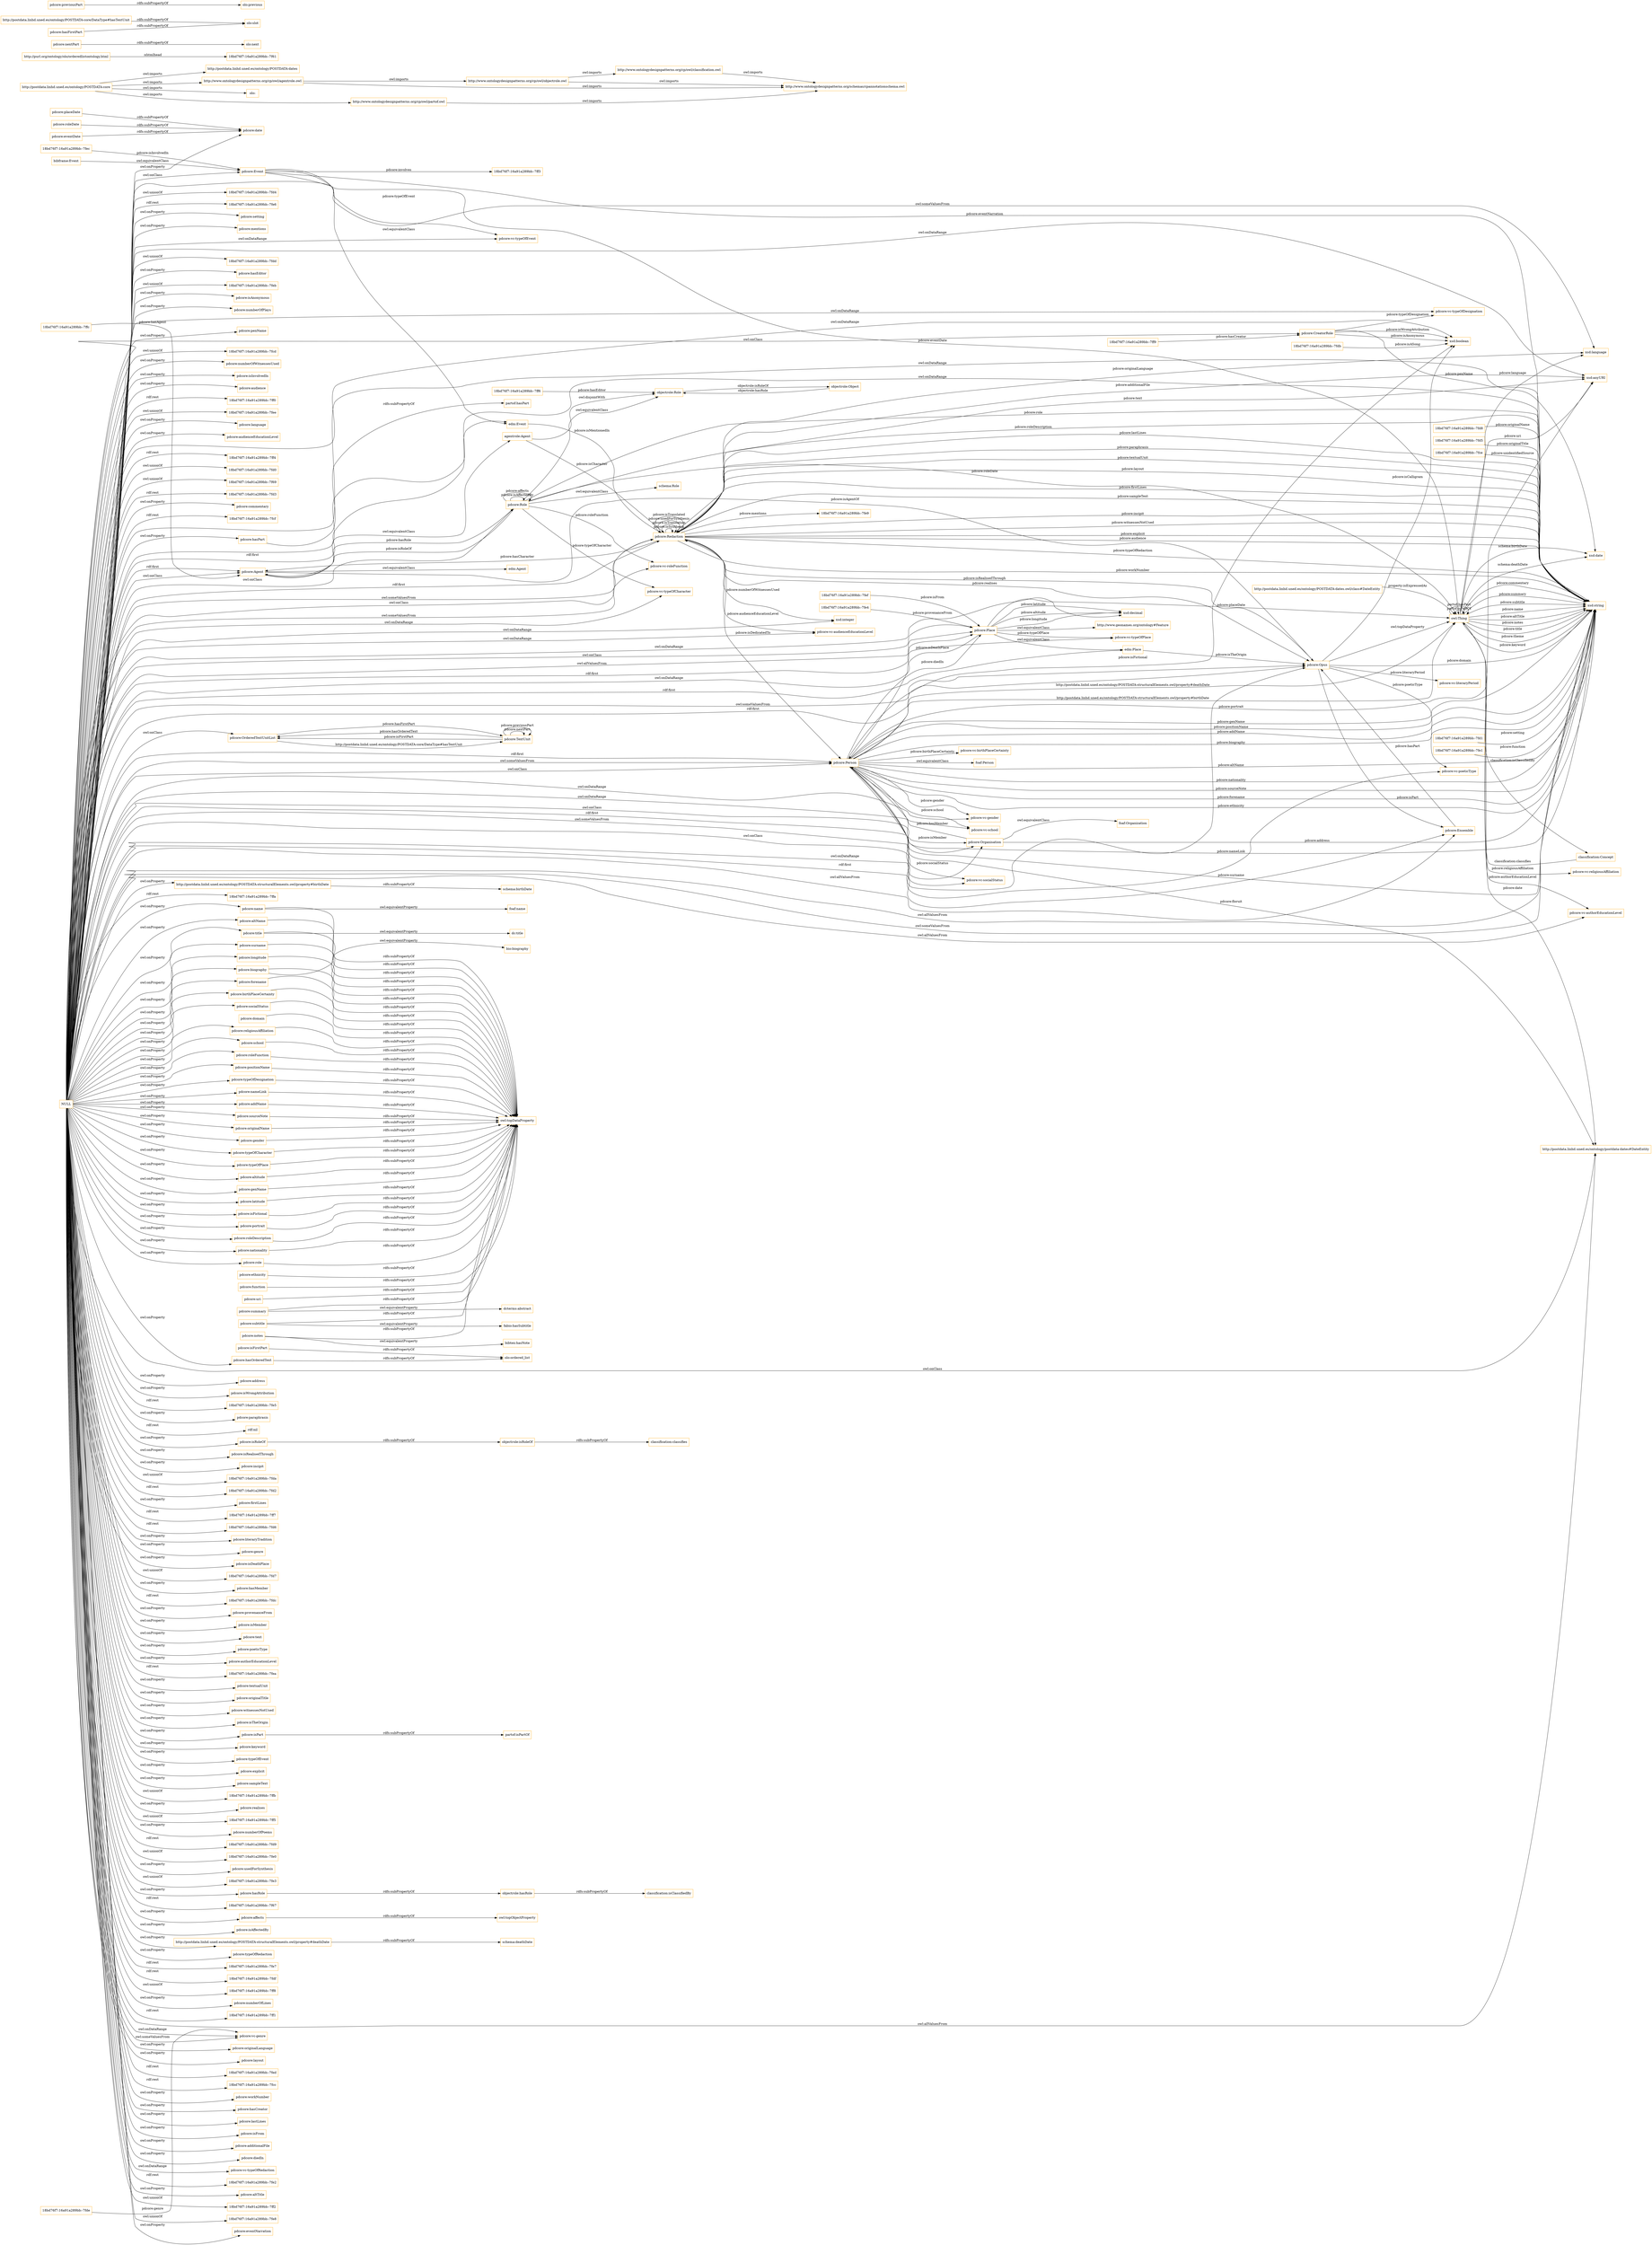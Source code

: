 digraph ar2dtool_diagram { 
rankdir=LR;
size="1501"
node [shape = rectangle, color="orange"]; "18bd76f7:16a91a289bb:-7ffc" "pdcore:Role" "18bd76f7:16a91a289bb:-7fe1" "pdcore:OrderedTextUnitList" "agentrole:Agent" "18bd76f7:16a91a289bb:-7fde" "http://www.geonames.org/ontology#Feature" "18bd76f7:16a91a289bb:-7fe4" "edm:Agent" "pdcore:Agent" "pdcore:CreatorRole" "pdcore:Person" "pdcore:Organisation" "18bd76f7:16a91a289bb:-7fd1" "edm:Place" "pdcore:Redaction" "18bd76f7:16a91a289bb:-7fef" "pdcore:Ensemble" "foaf:Person" "18bd76f7:16a91a289bb:-7fd8" "bibframe:Event" "edm:Event" "pdcore:TextUnit" "18bd76f7:16a91a289bb:-7ff6" "foaf:Organization" "pdcore:Place" "18bd76f7:16a91a289bb:-7fd5" "18bd76f7:16a91a289bb:-7fce" "18bd76f7:16a91a289bb:-7fdb" "pdcore:Opus" "pdcore:Event" "18bd76f7:16a91a289bb:-7ff9" "18bd76f7:16a91a289bb:-7fe9" "18bd76f7:16a91a289bb:-7ff3" "18bd76f7:16a91a289bb:-7fec" "schema:Role" "owl:Thing" "objectrole:Role" "objectrole:Object" "classification:Concept" ; /*classes style*/
	"pdcore:placeDate" -> "pdcore:date" [ label = "rdfs:subPropertyOf" ];
	"pdcore:role" -> "owl:topDataProperty" [ label = "rdfs:subPropertyOf" ];
	"http://www.ontologydesignpatterns.org/cp/owl/objectrole.owl" -> "http://www.ontologydesignpatterns.org/cp/owl/classification.owl" [ label = "owl:imports" ];
	"http://www.ontologydesignpatterns.org/cp/owl/objectrole.owl" -> "http://www.ontologydesignpatterns.org/schemas/cpannotationschema.owl" [ label = "owl:imports" ];
	"pdcore:Person" -> "foaf:Person" [ label = "owl:equivalentClass" ];
	"pdcore:altName" -> "owl:topDataProperty" [ label = "rdfs:subPropertyOf" ];
	"http://www.ontologydesignpatterns.org/cp/owl/classification.owl" -> "http://www.ontologydesignpatterns.org/schemas/cpannotationschema.owl" [ label = "owl:imports" ];
	"http://purl.org/ontology/olo/orderedlistontology.html" -> "18bd76f7:16a91a289bb:-7f61" [ label = ":xhtmlhead" ];
	"pdcore:longitude" -> "owl:topDataProperty" [ label = "rdfs:subPropertyOf" ];
	"pdcore:Place" -> "http://www.geonames.org/ontology#Feature" [ label = "owl:equivalentClass" ];
	"pdcore:Place" -> "edm:Place" [ label = "owl:equivalentClass" ];
	"pdcore:school" -> "owl:topDataProperty" [ label = "rdfs:subPropertyOf" ];
	"pdcore:typeOfDesignation" -> "owl:topDataProperty" [ label = "rdfs:subPropertyOf" ];
	"pdcore:nextPart" -> "olo:next" [ label = "rdfs:subPropertyOf" ];
	"pdcore:surname" -> "owl:topDataProperty" [ label = "rdfs:subPropertyOf" ];
	"agentrole:Agent" -> "objectrole:Role" [ label = "owl:disjointWith" ];
	"http://postdata.linhd.uned.es/ontology/POSTDATA-core/DataType#hasTextUnit" -> "olo:slot" [ label = "rdfs:subPropertyOf" ];
	"bibframe:Event" -> "pdcore:Event" [ label = "owl:equivalentClass" ];
	"http://postdata.linhd.uned.es/ontology/POSTDATA-core" -> "http://postdata.linhd.uned.es/ontology/POSTDATA-dates" [ label = "owl:imports" ];
	"http://postdata.linhd.uned.es/ontology/POSTDATA-core" -> "http://www.ontologydesignpatterns.org/cp/owl/agentrole.owl" [ label = "owl:imports" ];
	"http://postdata.linhd.uned.es/ontology/POSTDATA-core" -> "olo:" [ label = "owl:imports" ];
	"http://postdata.linhd.uned.es/ontology/POSTDATA-core" -> "http://www.ontologydesignpatterns.org/cp/owl/partof.owl" [ label = "owl:imports" ];
	"pdcore:Role" -> "objectrole:Role" [ label = "owl:equivalentClass" ];
	"pdcore:Role" -> "schema:Role" [ label = "owl:equivalentClass" ];
	"pdcore:religiousAffiliation" -> "owl:topDataProperty" [ label = "rdfs:subPropertyOf" ];
	"pdcore:forename" -> "owl:topDataProperty" [ label = "rdfs:subPropertyOf" ];
	"pdcore:birthPlaceCertainty" -> "owl:topDataProperty" [ label = "rdfs:subPropertyOf" ];
	"pdcore:domain" -> "owl:topDataProperty" [ label = "rdfs:subPropertyOf" ];
	"pdcore:socialStatus" -> "owl:topDataProperty" [ label = "rdfs:subPropertyOf" ];
	"pdcore:roleFunction" -> "owl:topDataProperty" [ label = "rdfs:subPropertyOf" ];
	"pdcore:biography" -> "owl:topDataProperty" [ label = "rdfs:subPropertyOf" ];
	"pdcore:biography" -> "bio:biography" [ label = "owl:equivalentProperty" ];
	"objectrole:isRoleOf" -> "classification:classifies" [ label = "rdfs:subPropertyOf" ];
	"pdcore:Event" -> "edm:Event" [ label = "owl:equivalentClass" ];
	"pdcore:nameLink" -> "owl:topDataProperty" [ label = "rdfs:subPropertyOf" ];
	"pdcore:addName" -> "owl:topDataProperty" [ label = "rdfs:subPropertyOf" ];
	"pdcore:hasRole" -> "objectrole:hasRole" [ label = "rdfs:subPropertyOf" ];
	"pdcore:sourceNote" -> "owl:topDataProperty" [ label = "rdfs:subPropertyOf" ];
	"pdcore:name" -> "owl:topDataProperty" [ label = "rdfs:subPropertyOf" ];
	"pdcore:name" -> "foaf:name" [ label = "owl:equivalentProperty" ];
	"NULL" -> "pdcore:address" [ label = "owl:onProperty" ];
	"NULL" -> "pdcore:altName" [ label = "owl:onProperty" ];
	"NULL" -> "pdcore:isWrongAttribution" [ label = "owl:onProperty" ];
	"NULL" -> "18bd76f7:16a91a289bb:-7fe5" [ label = "rdf:rest" ];
	"NULL" -> "pdcore:title" [ label = "owl:onProperty" ];
	"NULL" -> "pdcore:typeOfCharacter" [ label = "owl:onProperty" ];
	"NULL" -> "pdcore:Place" [ label = "rdf:first" ];
	"NULL" -> "pdcore:Person" [ label = "owl:onClass" ];
	"NULL" -> "pdcore:typeOfPlace" [ label = "owl:onProperty" ];
	"NULL" -> "pdcore:vc-typeOfCharacter" [ label = "owl:onDataRange" ];
	"NULL" -> "pdcore:vc-socialStatus" [ label = "owl:someValuesFrom" ];
	"NULL" -> "pdcore:paraphrasis" [ label = "owl:onProperty" ];
	"NULL" -> "rdf:nil" [ label = "rdf:rest" ];
	"NULL" -> "pdcore:hasOrderedText" [ label = "owl:onProperty" ];
	"NULL" -> "edm:Event" [ label = "rdf:first" ];
	"NULL" -> "pdcore:isRealisedThrough" [ label = "owl:onProperty" ];
	"NULL" -> "pdcore:incipit" [ label = "owl:onProperty" ];
	"NULL" -> "pdcore:longitude" [ label = "owl:onProperty" ];
	"NULL" -> "18bd76f7:16a91a289bb:-7fda" [ label = "owl:unionOf" ];
	"NULL" -> "pdcore:birthPlaceCertainty" [ label = "owl:onProperty" ];
	"NULL" -> "edm:Place" [ label = "rdf:first" ];
	"NULL" -> "18bd76f7:16a91a289bb:-7fd2" [ label = "rdf:rest" ];
	"NULL" -> "pdcore:roleFunction" [ label = "owl:onProperty" ];
	"NULL" -> "pdcore:firstLines" [ label = "owl:onProperty" ];
	"NULL" -> "pdcore:biography" [ label = "owl:onProperty" ];
	"NULL" -> "18bd76f7:16a91a289bb:-7ff7" [ label = "rdf:rest" ];
	"NULL" -> "18bd76f7:16a91a289bb:-7fd6" [ label = "rdf:rest" ];
	"NULL" -> "pdcore:literaryTradition" [ label = "owl:onProperty" ];
	"NULL" -> "pdcore:Event" [ label = "owl:onClass" ];
	"NULL" -> "pdcore:genre" [ label = "owl:onProperty" ];
	"NULL" -> "pdcore:vc-authorEducationLevel" [ label = "owl:allValuesFrom" ];
	"NULL" -> "pdcore:isDeathPlace" [ label = "owl:onProperty" ];
	"NULL" -> "http://postdata.linhd.uned.es/ontology/postdata-dates#DateEntity" [ label = "owl:onClass" ];
	"NULL" -> "pdcore:Ensemble" [ label = "owl:allValuesFrom" ];
	"NULL" -> "pdcore:vc-audienceEducationLevel" [ label = "owl:onDataRange" ];
	"NULL" -> "pdcore:Person" [ label = "rdf:first" ];
	"NULL" -> "18bd76f7:16a91a289bb:-7fd7" [ label = "owl:unionOf" ];
	"NULL" -> "pdcore:altitude" [ label = "owl:onProperty" ];
	"NULL" -> "pdcore:genName" [ label = "owl:onProperty" ];
	"NULL" -> "pdcore:hasMember" [ label = "owl:onProperty" ];
	"NULL" -> "18bd76f7:16a91a289bb:-7fdc" [ label = "rdf:rest" ];
	"NULL" -> "pdcore:vc-school" [ label = "owl:onDataRange" ];
	"NULL" -> "pdcore:role" [ label = "owl:onProperty" ];
	"NULL" -> "pdcore:vc-gender" [ label = "owl:onDataRange" ];
	"NULL" -> "pdcore:provenanceFrom" [ label = "owl:onProperty" ];
	"NULL" -> "pdcore:Agent" [ label = "rdf:first" ];
	"NULL" -> "pdcore:isMember" [ label = "owl:onProperty" ];
	"NULL" -> "xsd:boolean" [ label = "owl:onDataRange" ];
	"NULL" -> "xsd:string" [ label = "owl:someValuesFrom" ];
	"NULL" -> "pdcore:text" [ label = "owl:onProperty" ];
	"NULL" -> "xsd:string" [ label = "owl:onDataRange" ];
	"NULL" -> "pdcore:surname" [ label = "owl:onProperty" ];
	"NULL" -> "pdcore:poeticType" [ label = "owl:onProperty" ];
	"NULL" -> "pdcore:authorEducationLevel" [ label = "owl:onProperty" ];
	"NULL" -> "pdcore:forename" [ label = "owl:onProperty" ];
	"NULL" -> "pdcore:vc-typeOfEvent" [ label = "owl:onDataRange" ];
	"NULL" -> "18bd76f7:16a91a289bb:-7fea" [ label = "rdf:rest" ];
	"NULL" -> "pdcore:textualUnit" [ label = "owl:onProperty" ];
	"NULL" -> "pdcore:originalTitle" [ label = "owl:onProperty" ];
	"NULL" -> "pdcore:witnessesNotUsed" [ label = "owl:onProperty" ];
	"NULL" -> "pdcore:name" [ label = "owl:onProperty" ];
	"NULL" -> "pdcore:isTheOrigin" [ label = "owl:onProperty" ];
	"NULL" -> "pdcore:latitude" [ label = "owl:onProperty" ];
	"NULL" -> "pdcore:isPart" [ label = "owl:onProperty" ];
	"NULL" -> "pdcore:keyword" [ label = "owl:onProperty" ];
	"NULL" -> "pdcore:typeOfEvent" [ label = "owl:onProperty" ];
	"NULL" -> "pdcore:explicit" [ label = "owl:onProperty" ];
	"NULL" -> "pdcore:sampleText" [ label = "owl:onProperty" ];
	"NULL" -> "18bd76f7:16a91a289bb:-7ffb" [ label = "owl:unionOf" ];
	"NULL" -> "pdcore:realises" [ label = "owl:onProperty" ];
	"NULL" -> "18bd76f7:16a91a289bb:-7ff5" [ label = "owl:unionOf" ];
	"NULL" -> "pdcore:numberOfPoems" [ label = "owl:onProperty" ];
	"NULL" -> "18bd76f7:16a91a289bb:-7fd9" [ label = "rdf:rest" ];
	"NULL" -> "18bd76f7:16a91a289bb:-7fe0" [ label = "owl:unionOf" ];
	"NULL" -> "pdcore:usedForSynthesis" [ label = "owl:onProperty" ];
	"NULL" -> "pdcore:vc-typeOfDesignation" [ label = "owl:onDataRange" ];
	"NULL" -> "pdcore:isFictional" [ label = "owl:onProperty" ];
	"NULL" -> "18bd76f7:16a91a289bb:-7fe3" [ label = "owl:unionOf" ];
	"NULL" -> "xsd:date" [ label = "owl:onDataRange" ];
	"NULL" -> "pdcore:portrait" [ label = "owl:onProperty" ];
	"NULL" -> "pdcore:addName" [ label = "owl:onProperty" ];
	"NULL" -> "18bd76f7:16a91a289bb:-7f67" [ label = "rdf:rest" ];
	"NULL" -> "pdcore:affects" [ label = "owl:onProperty" ];
	"NULL" -> "pdcore:isAffectedBy" [ label = "owl:onProperty" ];
	"NULL" -> "http://postdata.linhd.uned.es/ontology/POSTDATA-structuralElements.owl/property#deathDate" [ label = "owl:onProperty" ];
	"NULL" -> "pdcore:vc-typeOfPlace" [ label = "owl:onDataRange" ];
	"NULL" -> "pdcore:Agent" [ label = "owl:onClass" ];
	"NULL" -> "pdcore:typeOfRedaction" [ label = "owl:onProperty" ];
	"NULL" -> "pdcore:Opus" [ label = "owl:onClass" ];
	"NULL" -> "18bd76f7:16a91a289bb:-7fe7" [ label = "rdf:rest" ];
	"NULL" -> "pdcore:Redaction" [ label = "owl:someValuesFrom" ];
	"NULL" -> "18bd76f7:16a91a289bb:-7fdf" [ label = "rdf:rest" ];
	"NULL" -> "18bd76f7:16a91a289bb:-7ff8" [ label = "owl:unionOf" ];
	"NULL" -> "pdcore:Person" [ label = "owl:someValuesFrom" ];
	"NULL" -> "pdcore:Organisation" [ label = "rdf:first" ];
	"NULL" -> "pdcore:numberOfLines" [ label = "owl:onProperty" ];
	"NULL" -> "18bd76f7:16a91a289bb:-7ff1" [ label = "rdf:rest" ];
	"NULL" -> "pdcore:roleDescription" [ label = "owl:onProperty" ];
	"NULL" -> "pdcore:vc-roleFunction" [ label = "owl:someValuesFrom" ];
	"NULL" -> "pdcore:CreatorRole" [ label = "owl:onClass" ];
	"NULL" -> "pdcore:vc-genre" [ label = "owl:onDataRange" ];
	"NULL" -> "pdcore:originalLanguage" [ label = "owl:onProperty" ];
	"NULL" -> "pdcore:layout" [ label = "owl:onProperty" ];
	"NULL" -> "pdcore:nationality" [ label = "owl:onProperty" ];
	"NULL" -> "pdcore:Organisation" [ label = "owl:onClass" ];
	"NULL" -> "18bd76f7:16a91a289bb:-7fed" [ label = "rdf:rest" ];
	"NULL" -> "pdcore:vc-genre" [ label = "owl:someValuesFrom" ];
	"NULL" -> "18bd76f7:16a91a289bb:-7fcc" [ label = "rdf:rest" ];
	"NULL" -> "pdcore:workNumber" [ label = "owl:onProperty" ];
	"NULL" -> "pdcore:hasCreator" [ label = "owl:onProperty" ];
	"NULL" -> "pdcore:lastLines" [ label = "owl:onProperty" ];
	"NULL" -> "xsd:decimal" [ label = "owl:onDataRange" ];
	"NULL" -> "pdcore:Opus" [ label = "owl:someValuesFrom" ];
	"NULL" -> "pdcore:isFrom" [ label = "owl:onProperty" ];
	"NULL" -> "pdcore:additionalFile" [ label = "owl:onProperty" ];
	"NULL" -> "pdcore:Redaction" [ label = "owl:onClass" ];
	"NULL" -> "pdcore:school" [ label = "owl:onProperty" ];
	"NULL" -> "pdcore:diedIn" [ label = "owl:onProperty" ];
	"NULL" -> "pdcore:vc-typeOfRedaction" [ label = "owl:onDataRange" ];
	"NULL" -> "xsd:integer" [ label = "owl:onDataRange" ];
	"NULL" -> "18bd76f7:16a91a289bb:-7fe2" [ label = "rdf:rest" ];
	"NULL" -> "pdcore:positionName" [ label = "owl:onProperty" ];
	"NULL" -> "xsd:string" [ label = "owl:allValuesFrom" ];
	"NULL" -> "xsd:language" [ label = "owl:someValuesFrom" ];
	"NULL" -> "pdcore:altTitle" [ label = "owl:onProperty" ];
	"NULL" -> "18bd76f7:16a91a289bb:-7ff2" [ label = "owl:unionOf" ];
	"NULL" -> "18bd76f7:16a91a289bb:-7fe8" [ label = "owl:unionOf" ];
	"NULL" -> "pdcore:eventNarration" [ label = "owl:onProperty" ];
	"NULL" -> "18bd76f7:16a91a289bb:-7fd4" [ label = "owl:unionOf" ];
	"NULL" -> "18bd76f7:16a91a289bb:-7fe6" [ label = "rdf:rest" ];
	"NULL" -> "pdcore:setting" [ label = "owl:onProperty" ];
	"NULL" -> "pdcore:mentions" [ label = "owl:onProperty" ];
	"NULL" -> "pdcore:isAnonymous" [ label = "owl:onProperty" ];
	"NULL" -> "pdcore:Place" [ label = "owl:onClass" ];
	"NULL" -> "pdcore:numberOfPlays" [ label = "owl:onProperty" ];
	"NULL" -> "pdcore:nameLink" [ label = "owl:onProperty" ];
	"NULL" -> "pdcore:language" [ label = "owl:onProperty" ];
	"NULL" -> "18bd76f7:16a91a289bb:-7fdd" [ label = "owl:unionOf" ];
	"NULL" -> "pdcore:hasEditor" [ label = "owl:onProperty" ];
	"NULL" -> "pdcore:Ensemble" [ label = "rdf:first" ];
	"NULL" -> "18bd76f7:16a91a289bb:-7feb" [ label = "owl:unionOf" ];
	"NULL" -> "pdcore:hasPart" [ label = "owl:onProperty" ];
	"NULL" -> "pdcore:penName" [ label = "owl:onProperty" ];
	"NULL" -> "18bd76f7:16a91a289bb:-7ff0" [ label = "rdf:rest" ];
	"NULL" -> "18bd76f7:16a91a289bb:-7fd0" [ label = "owl:unionOf" ];
	"NULL" -> "18bd76f7:16a91a289bb:-7fcd" [ label = "owl:unionOf" ];
	"NULL" -> "pdcore:numberOfWitnessesUsed" [ label = "owl:onProperty" ];
	"NULL" -> "pdcore:isInvolvedIn" [ label = "owl:onProperty" ];
	"NULL" -> "pdcore:audience" [ label = "owl:onProperty" ];
	"NULL" -> "18bd76f7:16a91a289bb:-7fee" [ label = "owl:unionOf" ];
	"NULL" -> "pdcore:typeOfDesignation" [ label = "owl:onProperty" ];
	"NULL" -> "pdcore:Redaction" [ label = "rdf:first" ];
	"NULL" -> "pdcore:audienceEducationLevel" [ label = "owl:onProperty" ];
	"NULL" -> "18bd76f7:16a91a289bb:-7ff4" [ label = "rdf:rest" ];
	"NULL" -> "18bd76f7:16a91a289bb:-7f69" [ label = "owl:unionOf" ];
	"NULL" -> "pdcore:originalName" [ label = "owl:onProperty" ];
	"NULL" -> "18bd76f7:16a91a289bb:-7fd3" [ label = "rdf:rest" ];
	"NULL" -> "pdcore:religiousAffiliation" [ label = "owl:onProperty" ];
	"NULL" -> "pdcore:hasRole" [ label = "owl:onProperty" ];
	"NULL" -> "pdcore:sourceNote" [ label = "owl:onProperty" ];
	"NULL" -> "pdcore:commentary" [ label = "owl:onProperty" ];
	"NULL" -> "pdcore:vc-poeticType" [ label = "owl:onDataRange" ];
	"NULL" -> "pdcore:date" [ label = "owl:onProperty" ];
	"NULL" -> "18bd76f7:16a91a289bb:-7fcf" [ label = "rdf:rest" ];
	"NULL" -> "pdcore:isRoleOf" [ label = "owl:onProperty" ];
	"NULL" -> "xsd:anyURI" [ label = "owl:onDataRange" ];
	"NULL" -> "pdcore:Place" [ label = "owl:allValuesFrom" ];
	"NULL" -> "http://postdata.linhd.uned.es/ontology/POSTDATA-structuralElements.owl/property#birthDate" [ label = "owl:onProperty" ];
	"NULL" -> "pdcore:socialStatus" [ label = "owl:onProperty" ];
	"NULL" -> "http://postdata.linhd.uned.es/ontology/postdata-dates#DateEntity" [ label = "owl:allValuesFrom" ];
	"NULL" -> "pdcore:Opus" [ label = "rdf:first" ];
	"NULL" -> "18bd76f7:16a91a289bb:-7ffa" [ label = "rdf:rest" ];
	"NULL" -> "pdcore:Role" [ label = "owl:onClass" ];
	"NULL" -> "pdcore:gender" [ label = "owl:onProperty" ];
	"NULL" -> "pdcore:OrderedTextUnitList" [ label = "owl:onClass" ];
	"pdcore:hasFirstPart" -> "olo:slot" [ label = "rdfs:subPropertyOf" ];
	"pdcore:isPart" -> "partof:isPartOf" [ label = "rdfs:subPropertyOf" ];
	"pdcore:hasOrderedText" -> "olo:ordered_list" [ label = "rdfs:subPropertyOf" ];
	"pdcore:nationality" -> "owl:topDataProperty" [ label = "rdfs:subPropertyOf" ];
	"pdcore:ethnicity" -> "owl:topDataProperty" [ label = "rdfs:subPropertyOf" ];
	"pdcore:isFirstPart" -> "olo:ordered_list" [ label = "rdfs:subPropertyOf" ];
	"pdcore:previousPart" -> "olo:previous" [ label = "rdfs:subPropertyOf" ];
	"pdcore:gender" -> "owl:topDataProperty" [ label = "rdfs:subPropertyOf" ];
	"http://www.ontologydesignpatterns.org/cp/owl/agentrole.owl" -> "http://www.ontologydesignpatterns.org/cp/owl/objectrole.owl" [ label = "owl:imports" ];
	"http://www.ontologydesignpatterns.org/cp/owl/agentrole.owl" -> "http://www.ontologydesignpatterns.org/schemas/cpannotationschema.owl" [ label = "owl:imports" ];
	"pdcore:isRoleOf" -> "objectrole:isRoleOf" [ label = "rdfs:subPropertyOf" ];
	"pdcore:Organisation" -> "foaf:Organization" [ label = "owl:equivalentClass" ];
	"pdcore:summary" -> "owl:topDataProperty" [ label = "rdfs:subPropertyOf" ];
	"pdcore:summary" -> "dcterms:abstract" [ label = "owl:equivalentProperty" ];
	"pdcore:typeOfCharacter" -> "owl:topDataProperty" [ label = "rdfs:subPropertyOf" ];
	"pdcore:isFictional" -> "owl:topDataProperty" [ label = "rdfs:subPropertyOf" ];
	"pdcore:portrait" -> "owl:topDataProperty" [ label = "rdfs:subPropertyOf" ];
	"pdcore:roleDate" -> "pdcore:date" [ label = "rdfs:subPropertyOf" ];
	"http://postdata.linhd.uned.es/ontology/POSTDATA-structuralElements.owl/property#birthDate" -> "schema:birthDate" [ label = "rdfs:subPropertyOf" ];
	"pdcore:latitude" -> "owl:topDataProperty" [ label = "rdfs:subPropertyOf" ];
	"pdcore:function" -> "owl:topDataProperty" [ label = "rdfs:subPropertyOf" ];
	"pdcore:subtitle" -> "fabio:hasSubtitle" [ label = "owl:equivalentProperty" ];
	"pdcore:subtitle" -> "owl:topDataProperty" [ label = "rdfs:subPropertyOf" ];
	"pdcore:Agent" -> "agentrole:Agent" [ label = "owl:equivalentClass" ];
	"pdcore:Agent" -> "edm:Agent" [ label = "owl:equivalentClass" ];
	"pdcore:genName" -> "owl:topDataProperty" [ label = "rdfs:subPropertyOf" ];
	"pdcore:affects" -> "owl:topObjectProperty" [ label = "rdfs:subPropertyOf" ];
	"pdcore:originalName" -> "owl:topDataProperty" [ label = "rdfs:subPropertyOf" ];
	"http://postdata.linhd.uned.es/ontology/POSTDATA-structuralElements.owl/property#deathDate" -> "schema:deathDate" [ label = "rdfs:subPropertyOf" ];
	"http://www.ontologydesignpatterns.org/cp/owl/partof.owl" -> "http://www.ontologydesignpatterns.org/schemas/cpannotationschema.owl" [ label = "owl:imports" ];
	"pdcore:roleDescription" -> "owl:topDataProperty" [ label = "rdfs:subPropertyOf" ];
	"pdcore:hasPart" -> "partof:hasPart" [ label = "rdfs:subPropertyOf" ];
	"pdcore:eventDate" -> "pdcore:date" [ label = "rdfs:subPropertyOf" ];
	"pdcore:title" -> "owl:topDataProperty" [ label = "rdfs:subPropertyOf" ];
	"pdcore:title" -> "dc:title" [ label = "owl:equivalentProperty" ];
	"pdcore:positionName" -> "owl:topDataProperty" [ label = "rdfs:subPropertyOf" ];
	"pdcore:altitude" -> "owl:topDataProperty" [ label = "rdfs:subPropertyOf" ];
	"pdcore:uri" -> "owl:topDataProperty" [ label = "rdfs:subPropertyOf" ];
	"objectrole:hasRole" -> "classification:isClassifiedBy" [ label = "rdfs:subPropertyOf" ];
	"pdcore:typeOfPlace" -> "owl:topDataProperty" [ label = "rdfs:subPropertyOf" ];
	"pdcore:notes" -> "owl:topDataProperty" [ label = "rdfs:subPropertyOf" ];
	"pdcore:notes" -> "bibtex:hasNote" [ label = "owl:equivalentProperty" ];
	"pdcore:Redaction" -> "18bd76f7:16a91a289bb:-7fe9" [ label = "pdcore:mentions" ];
	"pdcore:Person" -> "xsd:boolean" [ label = "pdcore:isFictional" ];
	"18bd76f7:16a91a289bb:-7ffc" -> "pdcore:Agent" [ label = "pdcore:hasAgent" ];
	"pdcore:Role" -> "xsd:string" [ label = "pdcore:role" ];
	"pdcore:Redaction" -> "pdcore:Redaction" [ label = "pdcore:isSynthesis" ];
	"pdcore:CreatorRole" -> "xsd:string" [ label = "pdcore:penName" ];
	"pdcore:Redaction" -> "pdcore:Redaction" [ label = "pdcore:isTranslation" ];
	"pdcore:Redaction" -> "pdcore:vc-audienceEducationLevel" [ label = "pdcore:audienceEducationLevel" ];
	"pdcore:Event" -> "xsd:string" [ label = "pdcore:eventNarration" ];
	"pdcore:Redaction" -> "xsd:string" [ label = "pdcore:workNumber" ];
	"18bd76f7:16a91a289bb:-7fd8" -> "xsd:string" [ label = "pdcore:originalName" ];
	"18bd76f7:16a91a289bb:-7ff6" -> "objectrole:Role" [ label = "pdcore:hasEditor" ];
	"owl:Thing" -> "xsd:string" [ label = "pdcore:altTitle" ];
	"pdcore:Person" -> "http://postdata.linhd.uned.es/ontology/postdata-dates#DateEntity" [ label = "pdcore:floruit" ];
	"pdcore:Person" -> "xsd:string" [ label = "pdcore:surname" ];
	"owl:Thing" -> "xsd:date" [ label = "schema:birthDate" ];
	"pdcore:Person" -> "xsd:string" [ label = "pdcore:positionName" ];
	"pdcore:TextUnit" -> "pdcore:TextUnit" [ label = "pdcore:nextPart" ];
	"pdcore:Role" -> "xsd:string" [ label = "pdcore:roleDescription" ];
	"pdcore:Role" -> "pdcore:Role" [ label = "pdcore:isAffectedBy" ];
	"classification:Concept" -> "owl:Thing" [ label = "classification:classifies" ];
	"18bd76f7:16a91a289bb:-7ff9" -> "pdcore:CreatorRole" [ label = "pdcore:hasCreator" ];
	"pdcore:Redaction" -> "xsd:string" [ label = "pdcore:lastLines" ];
	"pdcore:Redaction" -> "pdcore:Person" [ label = "pdcore:isDedicatedTo" ];
	"pdcore:Redaction" -> "xsd:string" [ label = "pdcore:paraphrasis" ];
	"pdcore:Event" -> "pdcore:vc-typeOfEvent" [ label = "pdcore:typeOfEvent" ];
	"pdcore:TextUnit" -> "pdcore:TextUnit" [ label = "pdcore:previousPart" ];
	"pdcore:Redaction" -> "xsd:string" [ label = "pdcore:textualUnit" ];
	"pdcore:Role" -> "pdcore:Role" [ label = "pdcore:affects" ];
	"pdcore:Person" -> "xsd:string" [ label = "pdcore:addName" ];
	"edm:Place" -> "pdcore:Opus" [ label = "pdcore:isTheOrigin" ];
	"pdcore:CreatorRole" -> "xsd:boolean" [ label = "pdcore:isAnonymous" ];
	"pdcore:Redaction" -> "pdcore:Agent" [ label = "pdcore:hasCharacter" ];
	"pdcore:Opus" -> "xsd:string" [ label = "pdcore:domain" ];
	"pdcore:Redaction" -> "xsd:anyURI" [ label = "pdcore:text" ];
	"pdcore:Redaction" -> "xsd:anyURI" [ label = "pdcore:additionalFile" ];
	"pdcore:Redaction" -> "xsd:string" [ label = "pdcore:layout" ];
	"pdcore:Opus" -> "xsd:boolean" [ label = "pdcore:isCalligram" ];
	"pdcore:TextUnit" -> "pdcore:OrderedTextUnitList" [ label = "pdcore:hasOrderedText" ];
	"owl:Thing" -> "xsd:anyURI" [ label = "pdcore:uri" ];
	"pdcore:OrderedTextUnitList" -> "pdcore:TextUnit" [ label = "http://postdata.linhd.uned.es/ontology/POSTDATA-core/DataType#hasTextUnit" ];
	"18bd76f7:16a91a289bb:-7fec" -> "pdcore:Event" [ label = "pdcore:isInvolvedIn" ];
	"pdcore:Redaction" -> "xsd:string" [ label = "pdcore:firstLines" ];
	"pdcore:Place" -> "xsd:decimal" [ label = "pdcore:longitude" ];
	"pdcore:Opus" -> "pdcore:Redaction" [ label = "pdcore:isRealisedThrough" ];
	"pdcore:Redaction" -> "pdcore:Opus" [ label = "pdcore:realises" ];
	"owl:Thing" -> "pdcore:vc-religiousAffiliation" [ label = "pdcore:religiousAffiliation" ];
	"pdcore:Role" -> "pdcore:Agent" [ label = "pdcore:isRoleOf" ];
	"pdcore:Person" -> "xsd:string" [ label = "pdcore:sourceNote" ];
	"pdcore:Redaction" -> "xsd:string" [ label = "pdcore:sampleText" ];
	"owl:Thing" -> "xsd:string" [ label = "pdcore:notes" ];
	"pdcore:Redaction" -> "xsd:string" [ label = "pdcore:incipit" ];
	"pdcore:Person" -> "pdcore:vc-birthPlaceCertainty" [ label = "pdcore:birthPlaceCertainty" ];
	"pdcore:Opus" -> "pdcore:vc-literaryPeriod" [ label = "pdcore:literaryPeriod" ];
	"owl:Thing" -> "xsd:string" [ label = "pdcore:title" ];
	"pdcore:Ensemble" -> "pdcore:Opus" [ label = "pdcore:hasPart" ];
	"http://postdata.linhd.uned.es/ontology/POSTDATA-dates.owl/class#DateEntity" -> "owl:Thing" [ label = "property:isExpressedAs" ];
	"pdcore:Opus" -> "owl:Thing" [ label = "owl:topDataProperty" ];
	"pdcore:TextUnit" -> "pdcore:OrderedTextUnitList" [ label = "pdcore:isFirstPart" ];
	"pdcore:Person" -> "xsd:string" [ label = "pdcore:genName" ];
	"pdcore:Redaction" -> "pdcore:Redaction" [ label = "pdcore:usedForSynthesis" ];
	"pdcore:CreatorRole" -> "pdcore:vc-typeOfDesignation" [ label = "pdcore:typeOfDesignation" ];
	"pdcore:Person" -> "xsd:string" [ label = "pdcore:biography" ];
	"pdcore:Opus" -> "pdcore:Ensemble" [ label = "pdcore:isPart" ];
	"pdcore:Person" -> "pdcore:vc-school" [ label = "pdcore:school" ];
	"owl:Thing" -> "xsd:date" [ label = "schema:deathDate" ];
	"pdcore:Redaction" -> "pdcore:Redaction" [ label = "pdcore:isTranslated" ];
	"pdcore:Person" -> "pdcore:Place" [ label = "pdcore:diedIn" ];
	"pdcore:Place" -> "xsd:decimal" [ label = "pdcore:latitude" ];
	"18bd76f7:16a91a289bb:-7fce" -> "xsd:string" [ label = "pdcore:unidentifiedSource" ];
	"pdcore:Place" -> "xsd:decimal" [ label = "pdcore:altitude" ];
	"owl:Thing" -> "xsd:string" [ label = "pdcore:theme" ];
	"pdcore:Event" -> "18bd76f7:16a91a289bb:-7ff3" [ label = "pdcore:involves" ];
	"pdcore:Role" -> "pdcore:vc-roleFunction" [ label = "pdcore:roleFunction" ];
	"pdcore:Role" -> "owl:Thing" [ label = "pdcore:roleDate" ];
	"pdcore:Opus" -> "pdcore:vc-poeticType" [ label = "pdcore:poeticType" ];
	"pdcore:Place" -> "pdcore:vc-typeOfPlace" [ label = "pdcore:typeOfPlace" ];
	"pdcore:Person" -> "xsd:string" [ label = "pdcore:nameLink" ];
	"18bd76f7:16a91a289bb:-7fe4" -> "pdcore:Place" [ label = "pdcore:provenanceFrom" ];
	"pdcore:Person" -> "xsd:string" [ label = "pdcore:ethnicity" ];
	"owl:Thing" -> "xsd:string" [ label = "pdcore:keyword" ];
	"pdcore:Place" -> "owl:Thing" [ label = "pdcore:placeDate" ];
	"pdcore:Person" -> "xsd:string" [ label = "pdcore:altName" ];
	"18bd76f7:16a91a289bb:-7fdb" -> "xsd:boolean" [ label = "pdcore:isASong" ];
	"owl:Thing" -> "xsd:string" [ label = "pdcore:commentary" ];
	"18bd76f7:16a91a289bb:-7fd5" -> "xsd:string" [ label = "pdcore:originalTitle" ];
	"pdcore:Person" -> "pdcore:vc-socialStatus" [ label = "pdcore:socialStatus" ];
	"owl:Thing" -> "xsd:string" [ label = "pdcore:summary" ];
	"owl:Thing" -> "classification:Concept" [ label = "classification:isClassifiedBy" ];
	"owl:Thing" -> "owl:Thing" [ label = "partof:isPartOf" ];
	"agentrole:Agent" -> "pdcore:Redaction" [ label = "pdcore:isCharacter" ];
	"18bd76f7:16a91a289bb:-7fe1" -> "xsd:string" [ label = "pdcore:function" ];
	"owl:Thing" -> "pdcore:vc-authorEducationLevel" [ label = "pdcore:authorEducationLevel" ];
	"pdcore:Person" -> "owl:Thing" [ label = "http://postdata.linhd.uned.es/ontology/POSTDATA-structuralElements.owl/property#birthDate" ];
	"pdcore:Person" -> "owl:Thing" [ label = "http://postdata.linhd.uned.es/ontology/POSTDATA-structuralElements.owl/property#deathDate" ];
	"18bd76f7:16a91a289bb:-7fef" -> "pdcore:Place" [ label = "pdcore:isFrom" ];
	"pdcore:Event" -> "owl:Thing" [ label = "pdcore:eventDate" ];
	"pdcore:CreatorRole" -> "xsd:boolean" [ label = "pdcore:isWrongAttribution" ];
	"pdcore:Redaction" -> "xsd:string" [ label = "pdcore:witnessesNotUsed" ];
	"owl:Thing" -> "http://postdata.linhd.uned.es/ontology/postdata-dates#DateEntity" [ label = "pdcore:date" ];
	"objectrole:Object" -> "objectrole:Role" [ label = "objectrole:hasRole" ];
	"pdcore:Person" -> "xsd:string" [ label = "pdcore:nationality" ];
	"edm:Event" -> "pdcore:Redaction" [ label = "pdcore:isMentionedIn" ];
	"pdcore:Person" -> "pdcore:Organisation" [ label = "pdcore:isMember" ];
	"pdcore:OrderedTextUnitList" -> "pdcore:TextUnit" [ label = "pdcore:hasFirstPart" ];
	"pdcore:Person" -> "xsd:anyURI" [ label = "pdcore:portrait" ];
	"pdcore:Organisation" -> "xsd:string" [ label = "pdcore:address" ];
	"pdcore:Role" -> "pdcore:vc-typeOfCharacter" [ label = "pdcore:typeOfCharacter" ];
	"pdcore:Organisation" -> "pdcore:Person" [ label = "pdcore:hasMember" ];
	"pdcore:Redaction" -> "xsd:string" [ label = "pdcore:explicit" ];
	"pdcore:Agent" -> "pdcore:Opus" [ label = "pdcore:isAgentOf" ];
	"owl:Thing" -> "xsd:string" [ label = "pdcore:subtitle" ];
	"pdcore:Person" -> "pdcore:vc-gender" [ label = "pdcore:gender" ];
	"18bd76f7:16a91a289bb:-7fde" -> "pdcore:vc-genre" [ label = "pdcore:genre" ];
	"owl:Thing" -> "xsd:string" [ label = "pdcore:name" ];
	"pdcore:Person" -> "xsd:string" [ label = "pdcore:forename" ];
	"pdcore:Redaction" -> "xsd:string" [ label = "pdcore:audience" ];
	"pdcore:Agent" -> "pdcore:Role" [ label = "pdcore:hasRole" ];
	"pdcore:Redaction" -> "xsd:string" [ label = "pdcore:typeOfRedaction" ];
	"pdcore:Redaction" -> "xsd:integer" [ label = "pdcore:numberOfWitnessesUsed" ];
	"pdcore:Redaction" -> "xsd:language" [ label = "pdcore:originalLanguage" ];
	"owl:Thing" -> "owl:Thing" [ label = "partof:hasPart" ];
	"pdcore:Place" -> "pdcore:Person" [ label = "pdcore:isDeathPlace" ];
	"owl:Thing" -> "xsd:language" [ label = "pdcore:language" ];
	"objectrole:Role" -> "objectrole:Object" [ label = "objectrole:isRoleOf" ];
	"18bd76f7:16a91a289bb:-7fd1" -> "xsd:string" [ label = "pdcore:setting" ];

}
